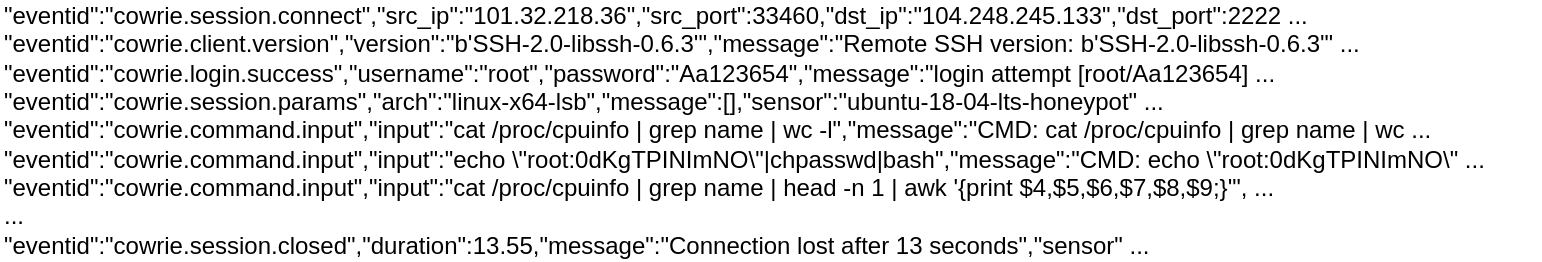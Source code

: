 <mxfile version="14.6.10" type="device"><diagram id="Bg63jcN8ruq0_OiR5aV3" name="Page-1"><mxGraphModel dx="813" dy="452" grid="1" gridSize="10" guides="1" tooltips="1" connect="1" arrows="1" fold="1" page="1" pageScale="1" pageWidth="827" pageHeight="1169" math="0" shadow="0"><root><mxCell id="0"/><mxCell id="1" parent="0"/><mxCell id="wA3lPScn3HTdmGS_-lPP-43" value="&quot;eventid&quot;:&quot;cowrie.session.connect&quot;,&quot;src_ip&quot;:&quot;101.32.218.36&quot;,&quot;src_port&quot;:33460,&quot;dst_ip&quot;:&quot;104.248.245.133&quot;,&quot;dst_port&quot;:2222 ...&lt;br&gt;&quot;eventid&quot;:&quot;cowrie.client.version&quot;,&quot;version&quot;:&quot;b'SSH-2.0-libssh-0.6.3'&quot;,&quot;message&quot;:&quot;Remote SSH version: b'SSH-2.0-libssh-0.6.3'&quot; ...&lt;br&gt;&quot;eventid&quot;:&quot;cowrie.login.success&quot;,&quot;username&quot;:&quot;root&quot;,&quot;password&quot;:&quot;Aa123654&quot;,&quot;message&quot;:&quot;login attempt [root/Aa123654] ...&lt;br&gt;&quot;eventid&quot;:&quot;cowrie.session.params&quot;,&quot;arch&quot;:&quot;linux-x64-lsb&quot;,&quot;message&quot;:[],&quot;sensor&quot;:&quot;ubuntu-18-04-lts-honeypot&quot; ...&lt;br&gt;&quot;eventid&quot;:&quot;cowrie.command.input&quot;,&quot;input&quot;:&quot;cat /proc/cpuinfo | grep name | wc -l&quot;,&quot;message&quot;:&quot;CMD: cat /proc/cpuinfo | grep name | wc ...&lt;br&gt;&quot;eventid&quot;:&quot;cowrie.command.input&quot;,&quot;input&quot;:&quot;echo \&quot;root:0dKgTPINImNO\&quot;|chpasswd|bash&quot;,&quot;message&quot;:&quot;CMD: echo \&quot;root:0dKgTPINImNO\&quot; ...&lt;br&gt;&quot;eventid&quot;:&quot;cowrie.command.input&quot;,&quot;input&quot;:&quot;cat /proc/cpuinfo | grep name | head -n 1 | awk '{print $4,$5,$6,$7,$8,$9;}'&quot;, ...&lt;br&gt;...&lt;br&gt;&quot;eventid&quot;:&quot;cowrie.session.closed&quot;,&quot;duration&quot;:13.55,&quot;message&quot;:&quot;Connection lost after 13 seconds&quot;,&quot;sensor&quot; ..." style="text;html=1;align=left;verticalAlign=middle;resizable=0;points=[];autosize=1;strokeColor=none;fontColor=#000000;" vertex="1" parent="1"><mxGeometry x="210" y="420" width="770" height="130" as="geometry"/></mxCell></root></mxGraphModel></diagram></mxfile>